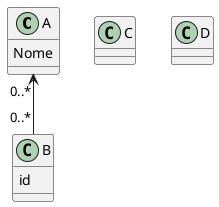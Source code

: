 @startuml Model
    Class A{
        Nome

    }
    Class B{
        id

    }

    A "0..*" <-- "0..*"B

    Class C{

    }

    Class D {

    }

@enduml


' tenho que consultar a documentação para entender como fazer os diagramass
